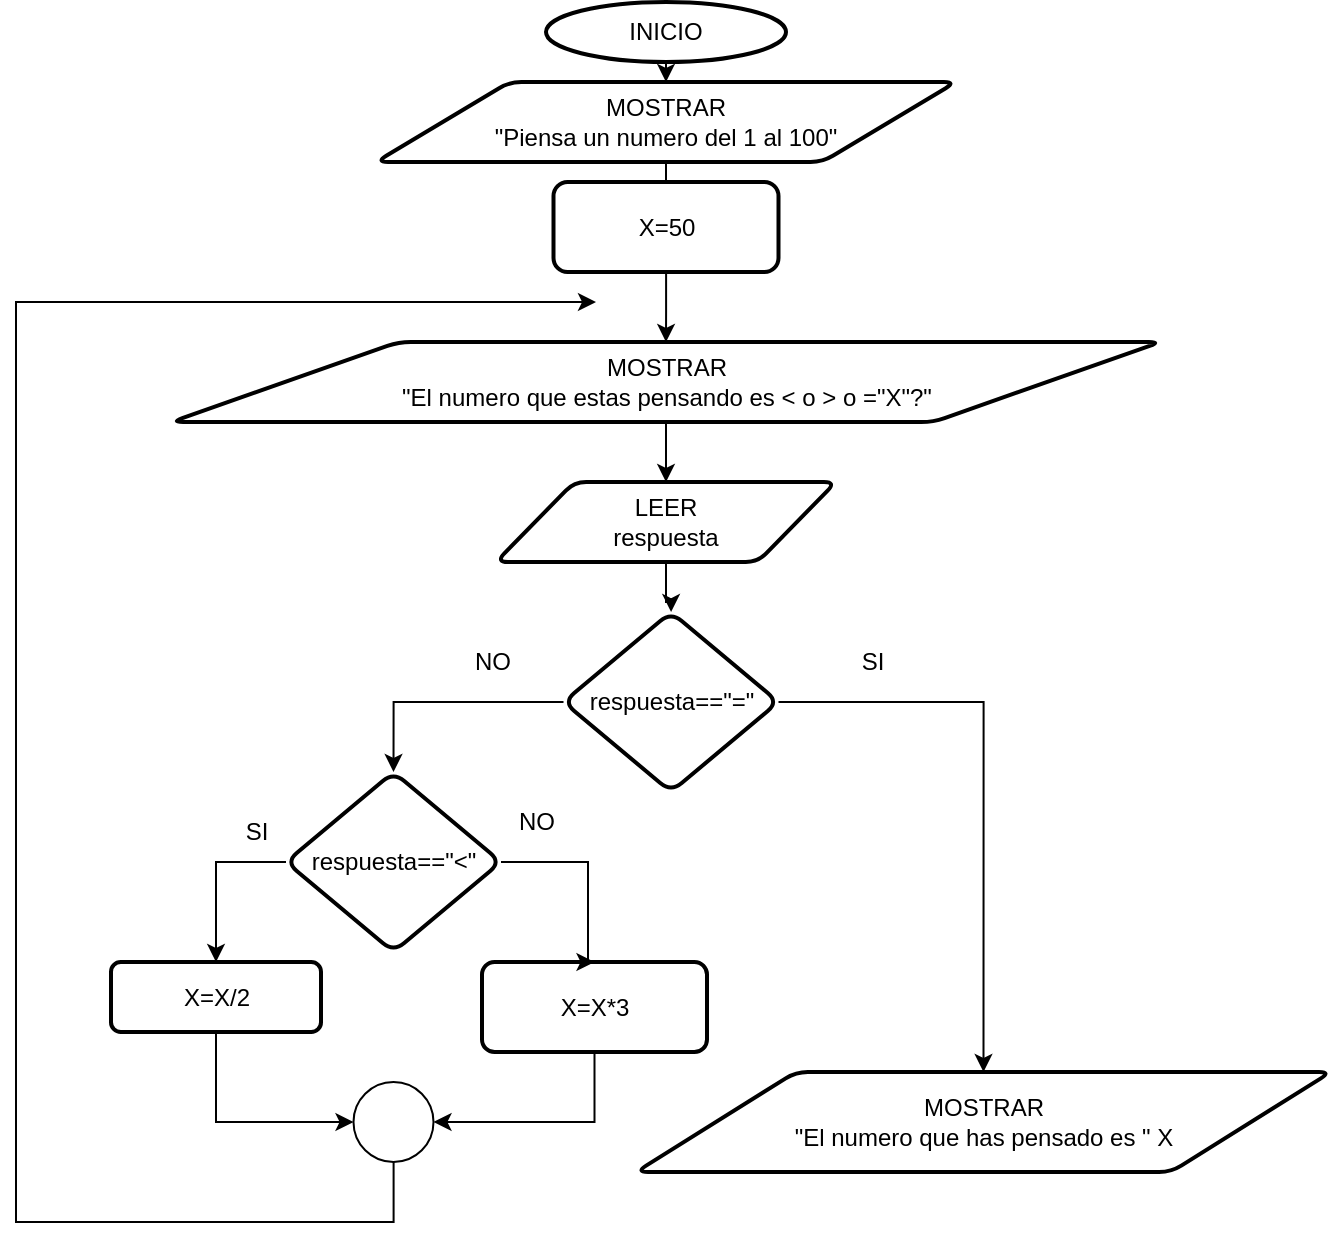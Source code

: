 <mxfile version="20.4.0" type="device"><diagram id="C5RBs43oDa-KdzZeNtuy" name="Page-1"><mxGraphModel dx="1050" dy="522" grid="1" gridSize="10" guides="1" tooltips="1" connect="1" arrows="1" fold="1" page="1" pageScale="1" pageWidth="827" pageHeight="1169" math="0" shadow="0"><root><mxCell id="WIyWlLk6GJQsqaUBKTNV-0"/><mxCell id="WIyWlLk6GJQsqaUBKTNV-1" parent="WIyWlLk6GJQsqaUBKTNV-0"/><mxCell id="YtGtOJVuoGAwXWjKPph1-38" value="" style="edgeStyle=orthogonalEdgeStyle;rounded=0;orthogonalLoop=1;jettySize=auto;html=1;exitX=0.5;exitY=1;exitDx=0;exitDy=0;exitPerimeter=0;" edge="1" parent="WIyWlLk6GJQsqaUBKTNV-1" source="YtGtOJVuoGAwXWjKPph1-0" target="YtGtOJVuoGAwXWjKPph1-37"><mxGeometry relative="1" as="geometry"><mxPoint x="407.5" y="170" as="sourcePoint"/></mxGeometry></mxCell><mxCell id="YtGtOJVuoGAwXWjKPph1-0" value="INICIO" style="strokeWidth=2;html=1;shape=mxgraph.flowchart.start_1;whiteSpace=wrap;" vertex="1" parent="WIyWlLk6GJQsqaUBKTNV-1"><mxGeometry x="350" y="90" width="120" height="30" as="geometry"/></mxCell><mxCell id="YtGtOJVuoGAwXWjKPph1-19" value="" style="edgeStyle=orthogonalEdgeStyle;rounded=0;orthogonalLoop=1;jettySize=auto;html=1;" edge="1" parent="WIyWlLk6GJQsqaUBKTNV-1" source="YtGtOJVuoGAwXWjKPph1-1" target="YtGtOJVuoGAwXWjKPph1-15"><mxGeometry relative="1" as="geometry"/></mxCell><mxCell id="YtGtOJVuoGAwXWjKPph1-1" value="&lt;div&gt;MOSTRAR &lt;br&gt;&lt;/div&gt;&lt;div&gt;&quot;El numero que estas pensando es &amp;lt; o &amp;gt; o =&quot;X&quot;?&quot;&lt;/div&gt;" style="shape=parallelogram;html=1;strokeWidth=2;perimeter=parallelogramPerimeter;whiteSpace=wrap;rounded=1;arcSize=12;size=0.23;" vertex="1" parent="WIyWlLk6GJQsqaUBKTNV-1"><mxGeometry x="162.5" y="260" width="495" height="40" as="geometry"/></mxCell><mxCell id="YtGtOJVuoGAwXWjKPph1-14" value="" style="edgeStyle=orthogonalEdgeStyle;rounded=0;orthogonalLoop=1;jettySize=auto;html=1;entryX=0.5;entryY=0;entryDx=0;entryDy=0;" edge="1" parent="WIyWlLk6GJQsqaUBKTNV-1" source="YtGtOJVuoGAwXWjKPph1-6" target="YtGtOJVuoGAwXWjKPph1-34"><mxGeometry relative="1" as="geometry"><mxPoint x="275" y="490" as="targetPoint"/></mxGeometry></mxCell><mxCell id="YtGtOJVuoGAwXWjKPph1-51" style="edgeStyle=orthogonalEdgeStyle;rounded=0;orthogonalLoop=1;jettySize=auto;html=1;entryX=0.5;entryY=0;entryDx=0;entryDy=0;" edge="1" parent="WIyWlLk6GJQsqaUBKTNV-1" source="YtGtOJVuoGAwXWjKPph1-6" target="YtGtOJVuoGAwXWjKPph1-52"><mxGeometry relative="1" as="geometry"><mxPoint x="575" y="660" as="targetPoint"/><Array as="points"><mxPoint x="569" y="440"/></Array></mxGeometry></mxCell><mxCell id="YtGtOJVuoGAwXWjKPph1-6" value="respuesta==&quot;=&quot;" style="rhombus;whiteSpace=wrap;html=1;rounded=1;arcSize=14;strokeWidth=2;" vertex="1" parent="WIyWlLk6GJQsqaUBKTNV-1"><mxGeometry x="358.75" y="395" width="107.5" height="90" as="geometry"/></mxCell><mxCell id="YtGtOJVuoGAwXWjKPph1-17" value="" style="edgeStyle=orthogonalEdgeStyle;rounded=0;orthogonalLoop=1;jettySize=auto;html=1;" edge="1" parent="WIyWlLk6GJQsqaUBKTNV-1" source="YtGtOJVuoGAwXWjKPph1-15" target="YtGtOJVuoGAwXWjKPph1-6"><mxGeometry relative="1" as="geometry"><mxPoint x="412.5" y="365" as="sourcePoint"/></mxGeometry></mxCell><mxCell id="YtGtOJVuoGAwXWjKPph1-15" value="&lt;div&gt;LEER &lt;br&gt;&lt;/div&gt;&lt;div&gt;respuesta&lt;/div&gt;" style="shape=parallelogram;html=1;strokeWidth=2;perimeter=parallelogramPerimeter;whiteSpace=wrap;rounded=1;arcSize=12;size=0.23;" vertex="1" parent="WIyWlLk6GJQsqaUBKTNV-1"><mxGeometry x="325" y="330" width="170" height="40" as="geometry"/></mxCell><mxCell id="YtGtOJVuoGAwXWjKPph1-20" value="NO" style="text;html=1;resizable=0;autosize=1;align=center;verticalAlign=middle;points=[];fillColor=none;strokeColor=none;rounded=0;" vertex="1" parent="WIyWlLk6GJQsqaUBKTNV-1"><mxGeometry x="302.5" y="405" width="40" height="30" as="geometry"/></mxCell><mxCell id="YtGtOJVuoGAwXWjKPph1-22" value="SI" style="text;html=1;resizable=0;autosize=1;align=center;verticalAlign=middle;points=[];fillColor=none;strokeColor=none;rounded=0;" vertex="1" parent="WIyWlLk6GJQsqaUBKTNV-1"><mxGeometry x="497.5" y="405" width="30" height="30" as="geometry"/></mxCell><mxCell id="YtGtOJVuoGAwXWjKPph1-43" style="edgeStyle=orthogonalEdgeStyle;rounded=0;orthogonalLoop=1;jettySize=auto;html=1;" edge="1" parent="WIyWlLk6GJQsqaUBKTNV-1" source="YtGtOJVuoGAwXWjKPph1-24" target="YtGtOJVuoGAwXWjKPph1-44"><mxGeometry relative="1" as="geometry"><mxPoint x="255" y="670" as="targetPoint"/><Array as="points"><mxPoint x="185" y="650"/></Array></mxGeometry></mxCell><mxCell id="YtGtOJVuoGAwXWjKPph1-24" value="X=X/2" style="whiteSpace=wrap;html=1;rounded=1;arcSize=14;strokeWidth=2;" vertex="1" parent="WIyWlLk6GJQsqaUBKTNV-1"><mxGeometry x="132.5" y="570" width="105" height="35" as="geometry"/></mxCell><mxCell id="YtGtOJVuoGAwXWjKPph1-45" style="edgeStyle=orthogonalEdgeStyle;rounded=0;orthogonalLoop=1;jettySize=auto;html=1;" edge="1" parent="WIyWlLk6GJQsqaUBKTNV-1" source="YtGtOJVuoGAwXWjKPph1-33" target="YtGtOJVuoGAwXWjKPph1-44"><mxGeometry relative="1" as="geometry"><Array as="points"><mxPoint x="374" y="650"/></Array></mxGeometry></mxCell><mxCell id="YtGtOJVuoGAwXWjKPph1-33" value="X=X*3" style="whiteSpace=wrap;html=1;rounded=1;arcSize=14;strokeWidth=2;" vertex="1" parent="WIyWlLk6GJQsqaUBKTNV-1"><mxGeometry x="318" y="570" width="112.5" height="45" as="geometry"/></mxCell><mxCell id="YtGtOJVuoGAwXWjKPph1-41" style="edgeStyle=orthogonalEdgeStyle;rounded=0;orthogonalLoop=1;jettySize=auto;html=1;entryX=0.5;entryY=0;entryDx=0;entryDy=0;" edge="1" parent="WIyWlLk6GJQsqaUBKTNV-1" source="YtGtOJVuoGAwXWjKPph1-34" target="YtGtOJVuoGAwXWjKPph1-24"><mxGeometry relative="1" as="geometry"><Array as="points"><mxPoint x="185" y="520"/></Array></mxGeometry></mxCell><mxCell id="YtGtOJVuoGAwXWjKPph1-42" style="edgeStyle=orthogonalEdgeStyle;rounded=0;orthogonalLoop=1;jettySize=auto;html=1;entryX=0.5;entryY=0;entryDx=0;entryDy=0;" edge="1" parent="WIyWlLk6GJQsqaUBKTNV-1" source="YtGtOJVuoGAwXWjKPph1-34" target="YtGtOJVuoGAwXWjKPph1-33"><mxGeometry relative="1" as="geometry"><Array as="points"><mxPoint x="371" y="520"/></Array></mxGeometry></mxCell><mxCell id="YtGtOJVuoGAwXWjKPph1-34" value="respuesta==&quot;&amp;lt;&quot;" style="rhombus;whiteSpace=wrap;html=1;rounded=1;arcSize=14;strokeWidth=2;" vertex="1" parent="WIyWlLk6GJQsqaUBKTNV-1"><mxGeometry x="220" y="475" width="107.5" height="90" as="geometry"/></mxCell><mxCell id="YtGtOJVuoGAwXWjKPph1-35" value="NO" style="text;html=1;resizable=0;autosize=1;align=center;verticalAlign=middle;points=[];fillColor=none;strokeColor=none;rounded=0;" vertex="1" parent="WIyWlLk6GJQsqaUBKTNV-1"><mxGeometry x="325" y="485" width="40" height="30" as="geometry"/></mxCell><mxCell id="YtGtOJVuoGAwXWjKPph1-36" value="SI" style="text;html=1;resizable=0;autosize=1;align=center;verticalAlign=middle;points=[];fillColor=none;strokeColor=none;rounded=0;" vertex="1" parent="WIyWlLk6GJQsqaUBKTNV-1"><mxGeometry x="190" y="490" width="30" height="30" as="geometry"/></mxCell><mxCell id="YtGtOJVuoGAwXWjKPph1-48" value="" style="edgeStyle=orthogonalEdgeStyle;rounded=0;orthogonalLoop=1;jettySize=auto;html=1;" edge="1" parent="WIyWlLk6GJQsqaUBKTNV-1" source="YtGtOJVuoGAwXWjKPph1-37" target="YtGtOJVuoGAwXWjKPph1-47"><mxGeometry relative="1" as="geometry"/></mxCell><mxCell id="YtGtOJVuoGAwXWjKPph1-37" value="&lt;div&gt;MOSTRAR &lt;br&gt;&lt;/div&gt;&lt;div&gt;&quot;Piensa un numero del 1 al 100&quot;&lt;br&gt;&lt;/div&gt;" style="shape=parallelogram;html=1;strokeWidth=2;perimeter=parallelogramPerimeter;whiteSpace=wrap;rounded=1;arcSize=12;size=0.23;" vertex="1" parent="WIyWlLk6GJQsqaUBKTNV-1"><mxGeometry x="265" y="130" width="290" height="40" as="geometry"/></mxCell><mxCell id="YtGtOJVuoGAwXWjKPph1-46" style="edgeStyle=orthogonalEdgeStyle;rounded=0;orthogonalLoop=1;jettySize=auto;html=1;" edge="1" parent="WIyWlLk6GJQsqaUBKTNV-1" source="YtGtOJVuoGAwXWjKPph1-44"><mxGeometry relative="1" as="geometry"><mxPoint x="375" y="240" as="targetPoint"/><Array as="points"><mxPoint x="274" y="700"/><mxPoint x="85" y="700"/></Array></mxGeometry></mxCell><mxCell id="YtGtOJVuoGAwXWjKPph1-44" value="" style="verticalLabelPosition=bottom;verticalAlign=top;html=1;shape=mxgraph.flowchart.on-page_reference;" vertex="1" parent="WIyWlLk6GJQsqaUBKTNV-1"><mxGeometry x="253.75" y="630" width="40" height="40" as="geometry"/></mxCell><mxCell id="YtGtOJVuoGAwXWjKPph1-50" style="edgeStyle=orthogonalEdgeStyle;rounded=0;orthogonalLoop=1;jettySize=auto;html=1;entryX=0.5;entryY=0;entryDx=0;entryDy=0;" edge="1" parent="WIyWlLk6GJQsqaUBKTNV-1" source="YtGtOJVuoGAwXWjKPph1-47" target="YtGtOJVuoGAwXWjKPph1-1"><mxGeometry relative="1" as="geometry"/></mxCell><mxCell id="YtGtOJVuoGAwXWjKPph1-47" value="X=50" style="rounded=1;whiteSpace=wrap;html=1;absoluteArcSize=1;arcSize=14;strokeWidth=2;" vertex="1" parent="WIyWlLk6GJQsqaUBKTNV-1"><mxGeometry x="353.75" y="180" width="112.5" height="45" as="geometry"/></mxCell><mxCell id="YtGtOJVuoGAwXWjKPph1-52" value="&lt;div&gt;MOSTRAR &lt;br&gt;&lt;/div&gt;&lt;div&gt;&quot;El numero que has pensado es &quot; X&lt;/div&gt;" style="shape=parallelogram;html=1;strokeWidth=2;perimeter=parallelogramPerimeter;whiteSpace=wrap;rounded=1;arcSize=12;size=0.23;" vertex="1" parent="WIyWlLk6GJQsqaUBKTNV-1"><mxGeometry x="395" y="625" width="347.5" height="50" as="geometry"/></mxCell></root></mxGraphModel></diagram></mxfile>